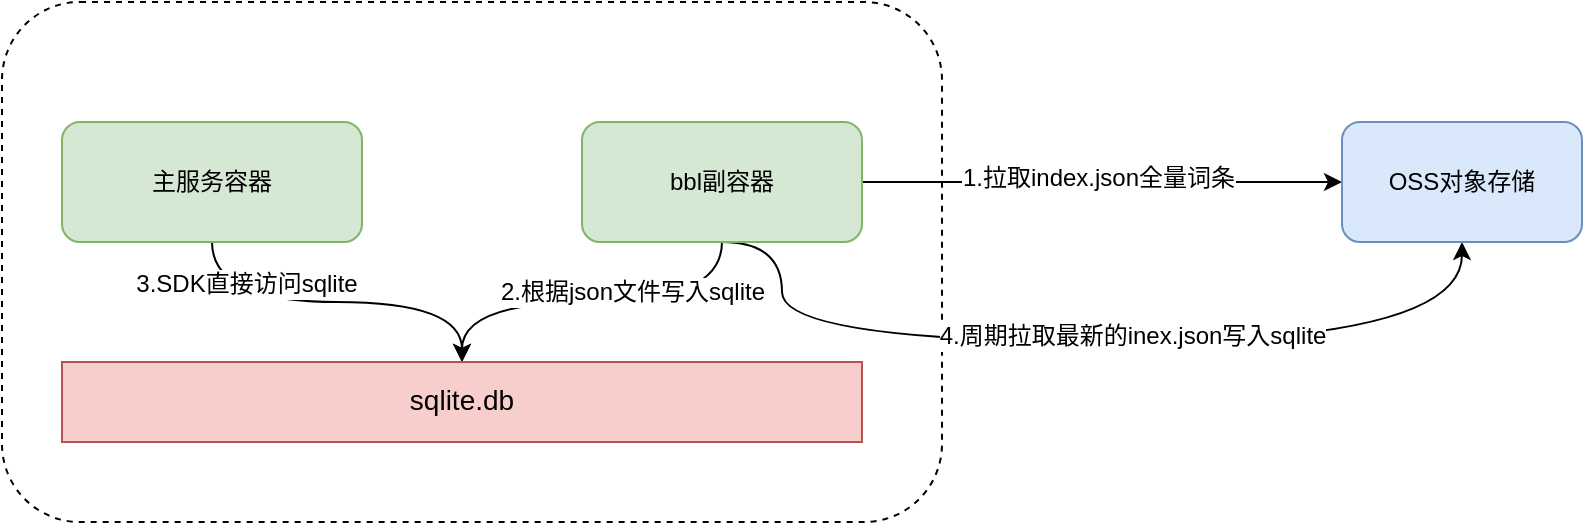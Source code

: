 <mxfile version="21.7.5" type="github">
  <diagram name="第 1 页" id="exX6cmmcaGgwBnCrg6fS">
    <mxGraphModel dx="1434" dy="721" grid="1" gridSize="10" guides="1" tooltips="1" connect="1" arrows="1" fold="1" page="1" pageScale="1" pageWidth="827" pageHeight="1169" math="0" shadow="0">
      <root>
        <mxCell id="0" />
        <mxCell id="1" parent="0" />
        <mxCell id="xwTXogT9iWpn0WgfqS5U-1" value="" style="rounded=1;whiteSpace=wrap;html=1;shadow=0;glass=0;dashed=1;" vertex="1" parent="1">
          <mxGeometry x="60" y="210" width="470" height="260" as="geometry" />
        </mxCell>
        <mxCell id="xwTXogT9iWpn0WgfqS5U-5" style="edgeStyle=orthogonalEdgeStyle;rounded=0;orthogonalLoop=1;jettySize=auto;html=1;exitX=0.5;exitY=1;exitDx=0;exitDy=0;curved=1;" edge="1" parent="1" source="xwTXogT9iWpn0WgfqS5U-2" target="xwTXogT9iWpn0WgfqS5U-4">
          <mxGeometry relative="1" as="geometry" />
        </mxCell>
        <mxCell id="xwTXogT9iWpn0WgfqS5U-12" value="&lt;font style=&quot;font-size: 12px;&quot;&gt;3.SDK直接访问sqlite&lt;/font&gt;" style="edgeLabel;html=1;align=center;verticalAlign=middle;resizable=0;points=[];" vertex="1" connectable="0" parent="xwTXogT9iWpn0WgfqS5U-5">
          <mxGeometry x="-0.5" y="9" relative="1" as="geometry">
            <mxPoint as="offset" />
          </mxGeometry>
        </mxCell>
        <mxCell id="xwTXogT9iWpn0WgfqS5U-2" value="主服务容器" style="rounded=1;whiteSpace=wrap;html=1;fillColor=#d5e8d4;strokeColor=#82b366;" vertex="1" parent="1">
          <mxGeometry x="90" y="270" width="150" height="60" as="geometry" />
        </mxCell>
        <mxCell id="xwTXogT9iWpn0WgfqS5U-8" style="edgeStyle=orthogonalEdgeStyle;rounded=0;orthogonalLoop=1;jettySize=auto;html=1;exitX=1;exitY=0.5;exitDx=0;exitDy=0;" edge="1" parent="1" source="xwTXogT9iWpn0WgfqS5U-3" target="xwTXogT9iWpn0WgfqS5U-7">
          <mxGeometry relative="1" as="geometry" />
        </mxCell>
        <mxCell id="xwTXogT9iWpn0WgfqS5U-10" value="&lt;font style=&quot;font-size: 12px;&quot;&gt;1.拉取index.json全量词条&lt;/font&gt;" style="edgeLabel;html=1;align=center;verticalAlign=middle;resizable=0;points=[];" vertex="1" connectable="0" parent="xwTXogT9iWpn0WgfqS5U-8">
          <mxGeometry x="-0.015" y="2" relative="1" as="geometry">
            <mxPoint as="offset" />
          </mxGeometry>
        </mxCell>
        <mxCell id="xwTXogT9iWpn0WgfqS5U-13" style="edgeStyle=orthogonalEdgeStyle;rounded=0;orthogonalLoop=1;jettySize=auto;html=1;exitX=0.5;exitY=1;exitDx=0;exitDy=0;entryX=0.5;entryY=1;entryDx=0;entryDy=0;curved=1;" edge="1" parent="1" source="xwTXogT9iWpn0WgfqS5U-3" target="xwTXogT9iWpn0WgfqS5U-7">
          <mxGeometry relative="1" as="geometry">
            <Array as="points">
              <mxPoint x="450" y="330" />
              <mxPoint x="450" y="380" />
              <mxPoint x="790" y="380" />
            </Array>
          </mxGeometry>
        </mxCell>
        <mxCell id="xwTXogT9iWpn0WgfqS5U-14" value="&lt;font style=&quot;font-size: 12px;&quot;&gt;4.周期拉取最新的inex.json写入sqlite&lt;/font&gt;" style="edgeLabel;html=1;align=center;verticalAlign=middle;resizable=0;points=[];" vertex="1" connectable="0" parent="xwTXogT9iWpn0WgfqS5U-13">
          <mxGeometry x="0.082" y="3" relative="1" as="geometry">
            <mxPoint as="offset" />
          </mxGeometry>
        </mxCell>
        <mxCell id="xwTXogT9iWpn0WgfqS5U-16" style="edgeStyle=orthogonalEdgeStyle;rounded=0;orthogonalLoop=1;jettySize=auto;html=1;exitX=0.5;exitY=1;exitDx=0;exitDy=0;entryX=0.5;entryY=0;entryDx=0;entryDy=0;curved=1;" edge="1" parent="1" source="xwTXogT9iWpn0WgfqS5U-3" target="xwTXogT9iWpn0WgfqS5U-4">
          <mxGeometry relative="1" as="geometry" />
        </mxCell>
        <mxCell id="xwTXogT9iWpn0WgfqS5U-18" value="&lt;font style=&quot;font-size: 12px;&quot;&gt;2.根据json文件写入sqlite&lt;/font&gt;" style="edgeLabel;html=1;align=center;verticalAlign=middle;resizable=0;points=[];" vertex="1" connectable="0" parent="xwTXogT9iWpn0WgfqS5U-16">
          <mxGeometry x="-0.21" y="-5" relative="1" as="geometry">
            <mxPoint as="offset" />
          </mxGeometry>
        </mxCell>
        <mxCell id="xwTXogT9iWpn0WgfqS5U-3" value="bbl副容器" style="rounded=1;whiteSpace=wrap;html=1;fillColor=#d5e8d4;strokeColor=#82b366;" vertex="1" parent="1">
          <mxGeometry x="350" y="270" width="140" height="60" as="geometry" />
        </mxCell>
        <mxCell id="xwTXogT9iWpn0WgfqS5U-4" value="&lt;p style=&quot;line-height: 130%;&quot;&gt;&lt;font style=&quot;font-size: 14px;&quot;&gt;sqlite.db&lt;/font&gt;&lt;/p&gt;" style="rounded=0;whiteSpace=wrap;html=1;fillColor=#f8cecc;strokeColor=#b85450;" vertex="1" parent="1">
          <mxGeometry x="90" y="390" width="400" height="40" as="geometry" />
        </mxCell>
        <mxCell id="xwTXogT9iWpn0WgfqS5U-7" value="OSS对象存储" style="rounded=1;whiteSpace=wrap;html=1;fillColor=#dae8fc;strokeColor=#6c8ebf;" vertex="1" parent="1">
          <mxGeometry x="730" y="270" width="120" height="60" as="geometry" />
        </mxCell>
      </root>
    </mxGraphModel>
  </diagram>
</mxfile>
